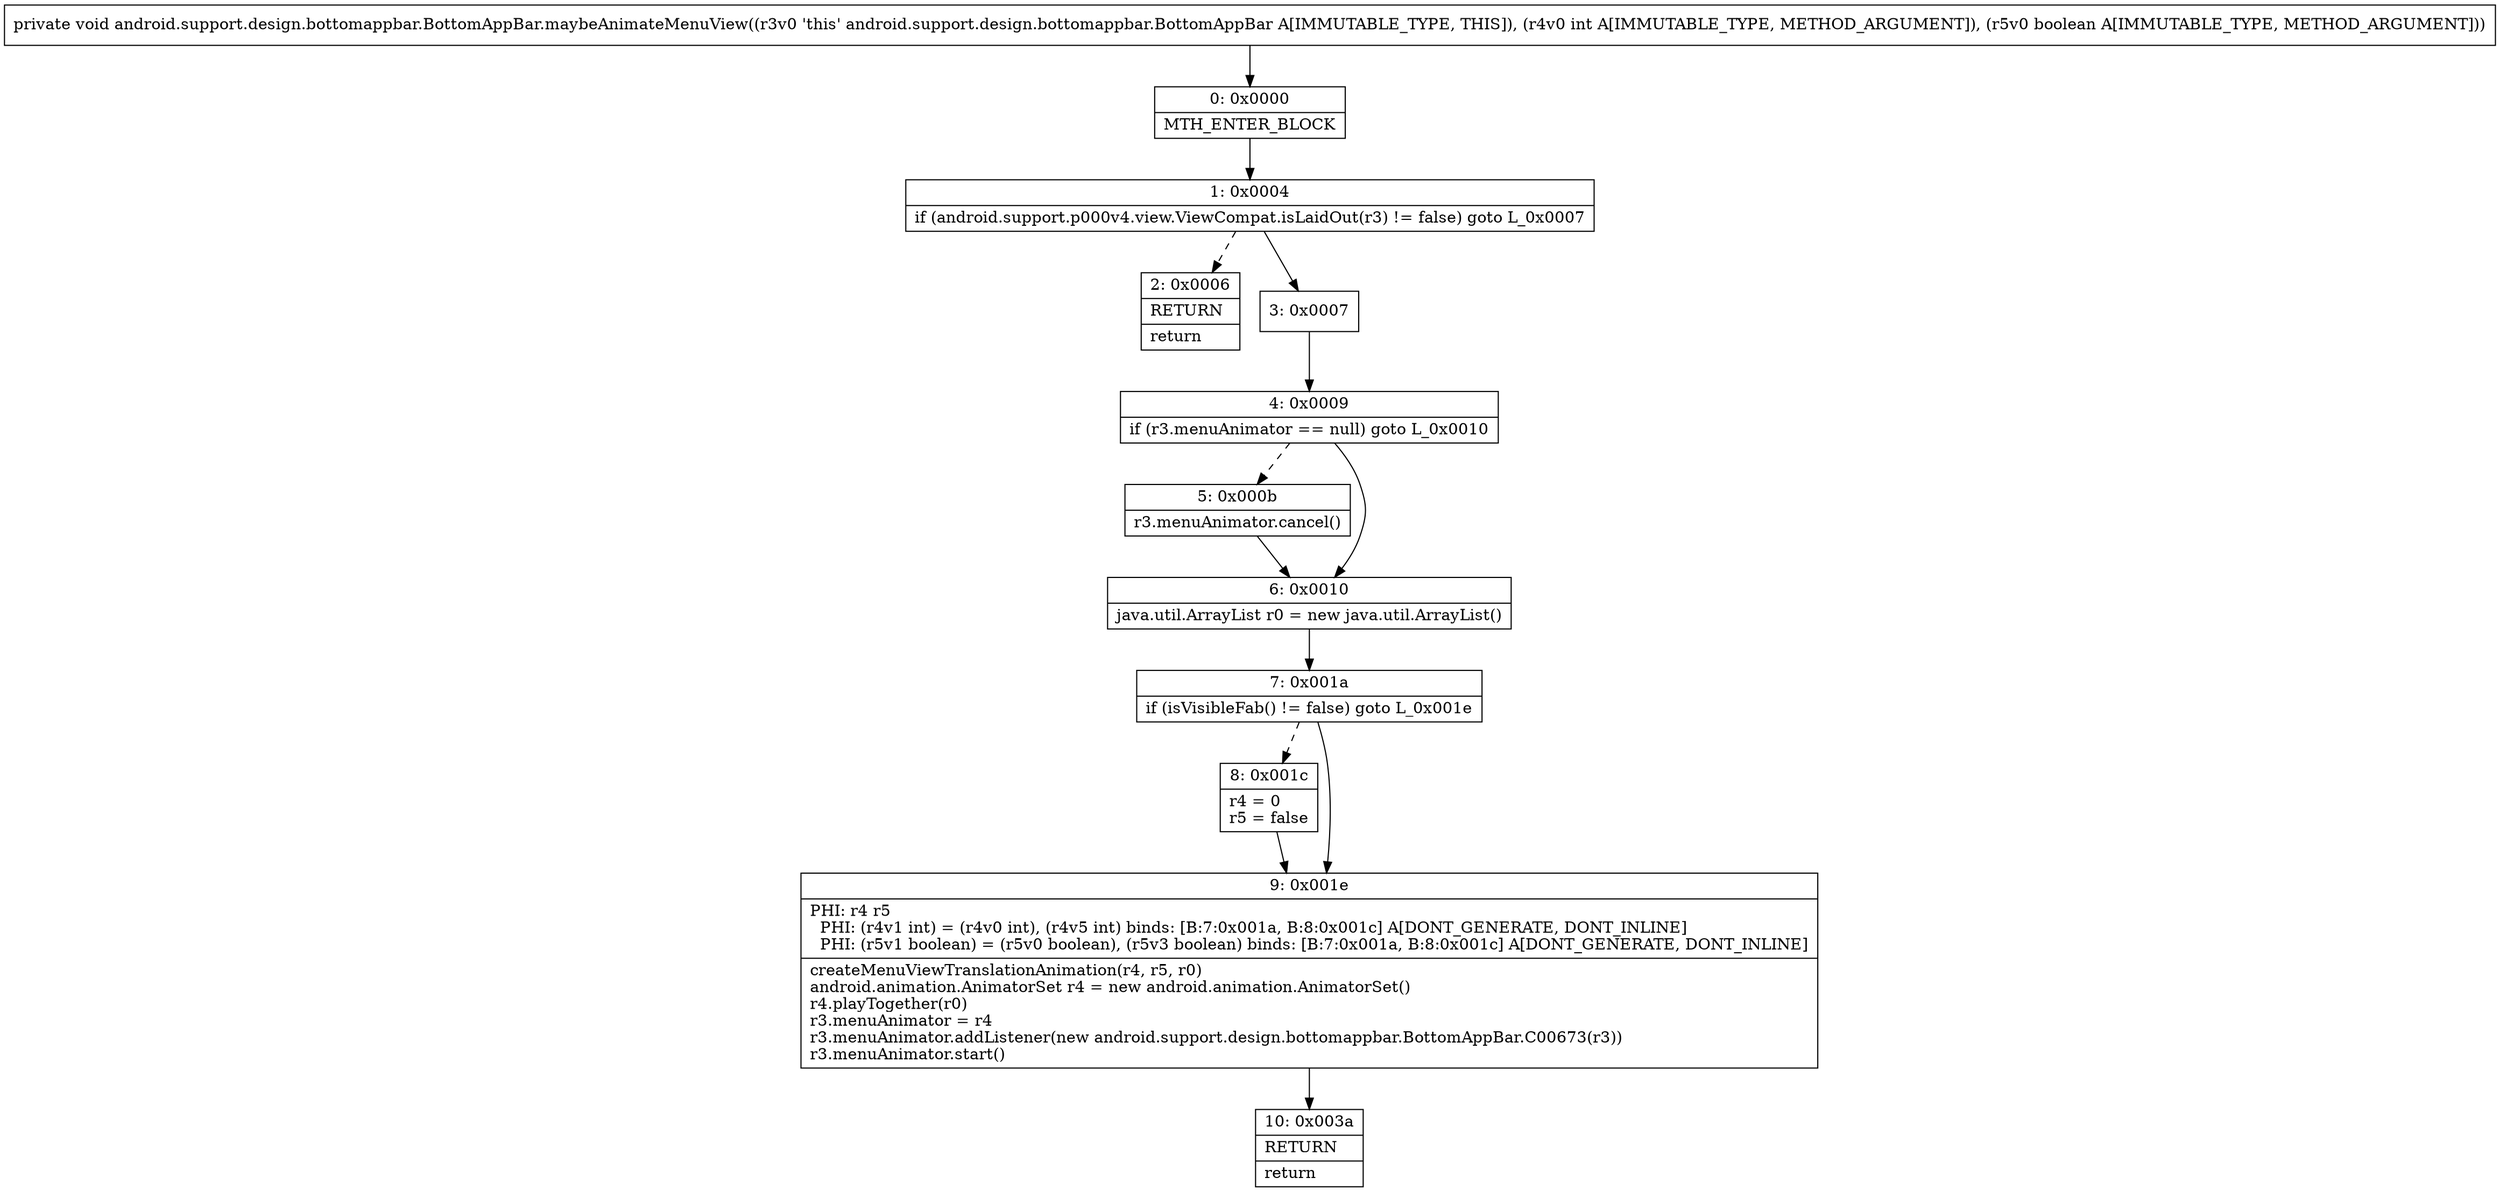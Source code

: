digraph "CFG forandroid.support.design.bottomappbar.BottomAppBar.maybeAnimateMenuView(IZ)V" {
Node_0 [shape=record,label="{0\:\ 0x0000|MTH_ENTER_BLOCK\l}"];
Node_1 [shape=record,label="{1\:\ 0x0004|if (android.support.p000v4.view.ViewCompat.isLaidOut(r3) != false) goto L_0x0007\l}"];
Node_2 [shape=record,label="{2\:\ 0x0006|RETURN\l|return\l}"];
Node_3 [shape=record,label="{3\:\ 0x0007}"];
Node_4 [shape=record,label="{4\:\ 0x0009|if (r3.menuAnimator == null) goto L_0x0010\l}"];
Node_5 [shape=record,label="{5\:\ 0x000b|r3.menuAnimator.cancel()\l}"];
Node_6 [shape=record,label="{6\:\ 0x0010|java.util.ArrayList r0 = new java.util.ArrayList()\l}"];
Node_7 [shape=record,label="{7\:\ 0x001a|if (isVisibleFab() != false) goto L_0x001e\l}"];
Node_8 [shape=record,label="{8\:\ 0x001c|r4 = 0\lr5 = false\l}"];
Node_9 [shape=record,label="{9\:\ 0x001e|PHI: r4 r5 \l  PHI: (r4v1 int) = (r4v0 int), (r4v5 int) binds: [B:7:0x001a, B:8:0x001c] A[DONT_GENERATE, DONT_INLINE]\l  PHI: (r5v1 boolean) = (r5v0 boolean), (r5v3 boolean) binds: [B:7:0x001a, B:8:0x001c] A[DONT_GENERATE, DONT_INLINE]\l|createMenuViewTranslationAnimation(r4, r5, r0)\landroid.animation.AnimatorSet r4 = new android.animation.AnimatorSet()\lr4.playTogether(r0)\lr3.menuAnimator = r4\lr3.menuAnimator.addListener(new android.support.design.bottomappbar.BottomAppBar.C00673(r3))\lr3.menuAnimator.start()\l}"];
Node_10 [shape=record,label="{10\:\ 0x003a|RETURN\l|return\l}"];
MethodNode[shape=record,label="{private void android.support.design.bottomappbar.BottomAppBar.maybeAnimateMenuView((r3v0 'this' android.support.design.bottomappbar.BottomAppBar A[IMMUTABLE_TYPE, THIS]), (r4v0 int A[IMMUTABLE_TYPE, METHOD_ARGUMENT]), (r5v0 boolean A[IMMUTABLE_TYPE, METHOD_ARGUMENT])) }"];
MethodNode -> Node_0;
Node_0 -> Node_1;
Node_1 -> Node_2[style=dashed];
Node_1 -> Node_3;
Node_3 -> Node_4;
Node_4 -> Node_5[style=dashed];
Node_4 -> Node_6;
Node_5 -> Node_6;
Node_6 -> Node_7;
Node_7 -> Node_8[style=dashed];
Node_7 -> Node_9;
Node_8 -> Node_9;
Node_9 -> Node_10;
}

